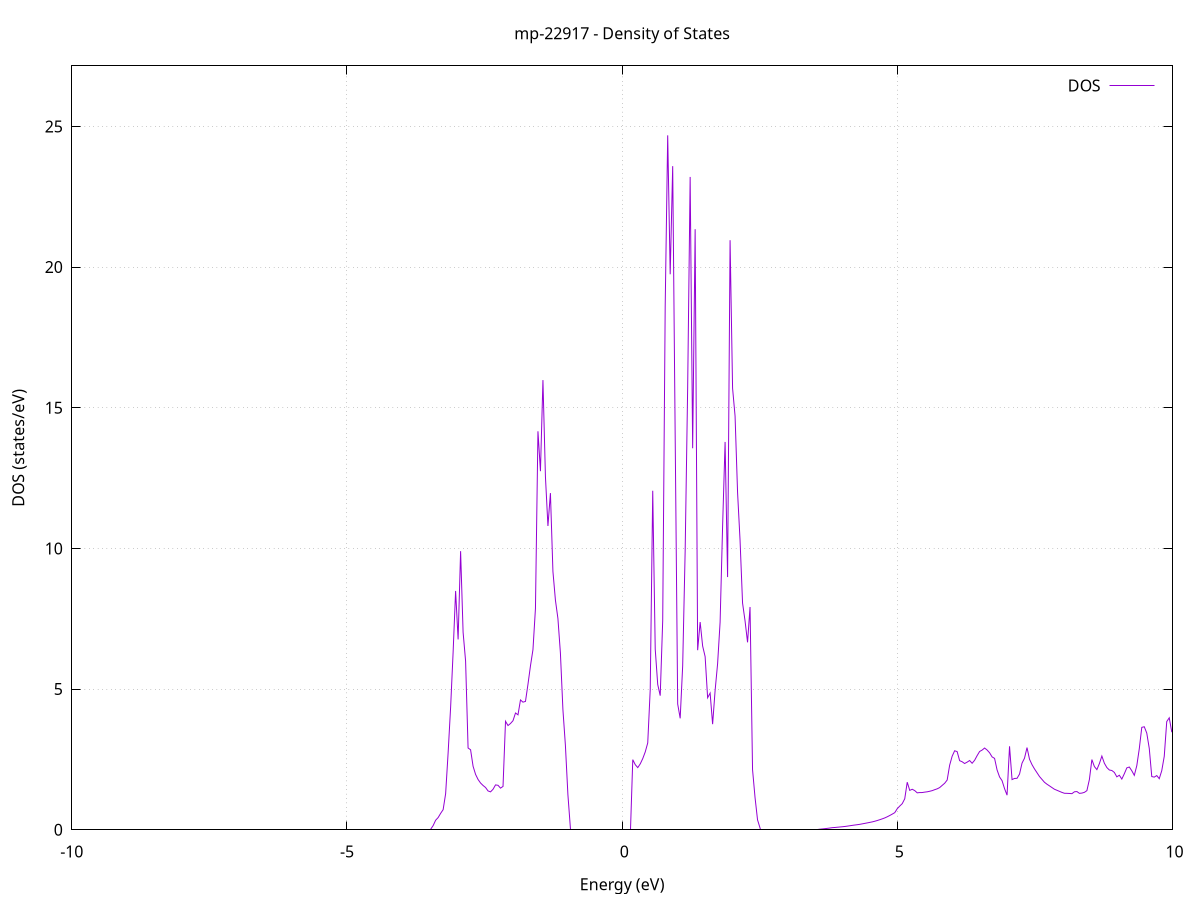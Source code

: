 set title 'mp-22917 - Density of States'
set xlabel 'Energy (eV)'
set ylabel 'DOS (states/eV)'
set grid
set xrange [-10:10]
set yrange [0:27.153]
set xzeroaxis lt -1
set terminal png size 800,600
set output 'mp-22917_dos_gnuplot.png'
plot '-' using 1:2 with lines title 'DOS'
-70.081000 0.000000
-70.035600 0.000000
-69.990300 0.000000
-69.944900 0.000000
-69.899600 0.000000
-69.854300 0.000000
-69.808900 0.000000
-69.763600 0.000000
-69.718300 0.000000
-69.672900 0.000000
-69.627600 0.000000
-69.582200 0.000000
-69.536900 0.000000
-69.491600 0.000000
-69.446200 0.000000
-69.400900 0.000000
-69.355500 0.000000
-69.310200 0.000000
-69.264900 0.000000
-69.219500 0.000000
-69.174200 0.000000
-69.128900 0.000000
-69.083500 0.000000
-69.038200 0.000000
-68.992800 0.000000
-68.947500 0.000000
-68.902200 0.000000
-68.856800 0.000000
-68.811500 0.000000
-68.766200 0.000000
-68.720800 0.000000
-68.675500 0.000000
-68.630100 0.000000
-68.584800 0.000000
-68.539500 0.000000
-68.494100 0.000000
-68.448800 0.000000
-68.403400 0.000000
-68.358100 0.000000
-68.312800 0.000000
-68.267400 0.000000
-68.222100 0.000000
-68.176800 0.000000
-68.131400 0.000000
-68.086100 0.000000
-68.040700 0.000000
-67.995400 0.000000
-67.950100 0.000000
-67.904700 0.000000
-67.859400 0.000000
-67.814100 0.000000
-67.768700 0.000000
-67.723400 0.000000
-67.678000 0.000000
-67.632700 0.000000
-67.587400 0.000000
-67.542000 0.000000
-67.496700 0.000000
-67.451300 0.000000
-67.406000 0.000000
-67.360700 0.000000
-67.315300 0.000000
-67.270000 0.000000
-67.224700 0.000000
-67.179300 0.000000
-67.134000 0.000000
-67.088600 0.000000
-67.043300 0.000000
-66.998000 0.000000
-66.952600 0.000000
-66.907300 0.000000
-66.862000 0.000000
-66.816600 0.000000
-66.771300 0.000000
-66.725900 0.000000
-66.680600 0.000000
-66.635300 0.000000
-66.589900 0.000000
-66.544600 0.000000
-66.499200 0.000000
-66.453900 0.000000
-66.408600 0.000000
-66.363200 0.000000
-66.317900 0.000000
-66.272600 0.000000
-66.227200 0.000000
-66.181900 0.000000
-66.136500 0.000000
-66.091200 0.000000
-66.045900 0.000000
-66.000500 0.000000
-65.955200 327.697500
-65.909900 0.000000
-65.864500 0.000000
-65.819200 0.000000
-65.773800 0.000000
-65.728500 0.000000
-65.683200 0.000000
-65.637800 0.000000
-65.592500 0.000000
-65.547100 0.000000
-65.501800 0.000000
-65.456500 0.000000
-65.411100 0.000000
-65.365800 0.000000
-65.320500 0.000000
-65.275100 0.000000
-65.229800 0.000000
-65.184400 0.000000
-65.139100 0.000000
-65.093800 0.000000
-65.048400 0.000000
-65.003100 0.000000
-64.957800 0.000000
-64.912400 0.000000
-64.867100 0.000000
-64.821700 0.000000
-64.776400 0.000000
-64.731100 0.000000
-64.685700 0.000000
-64.640400 0.000000
-64.595000 0.000000
-64.549700 0.000000
-64.504400 0.000000
-64.459000 0.000000
-64.413700 0.000000
-64.368400 0.000000
-64.323000 0.000000
-64.277700 0.000000
-64.232300 0.000000
-64.187000 0.000000
-64.141700 0.000000
-64.096300 0.000000
-64.051000 0.000000
-64.005700 0.000000
-63.960300 0.000000
-63.915000 0.000000
-63.869600 0.000000
-63.824300 0.000000
-63.779000 0.000000
-63.733600 0.000000
-63.688300 0.000000
-63.642900 0.000000
-63.597600 0.000000
-63.552300 0.000000
-63.506900 0.000000
-63.461600 0.000000
-63.416300 0.000000
-63.370900 0.000000
-63.325600 0.000000
-63.280200 0.000000
-63.234900 0.000000
-63.189600 0.000000
-63.144200 0.000000
-63.098900 0.000000
-63.053600 0.000000
-63.008200 0.000000
-62.962900 0.000000
-62.917500 0.000000
-62.872200 0.000000
-62.826900 0.000000
-62.781500 0.000000
-62.736200 0.000000
-62.690800 0.000000
-62.645500 0.000000
-62.600200 0.000000
-62.554800 0.000000
-62.509500 0.000000
-62.464200 0.000000
-62.418800 0.000000
-62.373500 0.000000
-62.328100 0.000000
-62.282800 0.000000
-62.237500 0.000000
-62.192100 0.000000
-62.146800 0.000000
-62.101500 0.000000
-62.056100 0.000000
-62.010800 0.000000
-61.965400 0.000000
-61.920100 0.000000
-61.874800 0.000000
-61.829400 0.000000
-61.784100 0.000000
-61.738700 0.000000
-61.693400 0.000000
-61.648100 0.000000
-61.602700 0.000000
-61.557400 0.000000
-61.512100 0.000000
-61.466700 0.000000
-61.421400 0.000000
-61.376000 0.000000
-61.330700 0.000000
-61.285400 0.000000
-61.240000 0.000000
-61.194700 0.000000
-61.149400 0.000000
-61.104000 0.000000
-61.058700 0.000000
-61.013300 0.000000
-60.968000 0.000000
-60.922700 0.000000
-60.877300 0.000000
-60.832000 0.000000
-60.786700 0.000000
-60.741300 0.000000
-60.696000 0.000000
-60.650600 0.000000
-60.605300 0.000000
-60.560000 0.000000
-60.514600 0.000000
-60.469300 0.000000
-60.423900 0.000000
-60.378600 0.000000
-60.333300 0.000000
-60.287900 0.000000
-60.242600 0.000000
-60.197300 0.000000
-60.151900 0.000000
-60.106600 0.000000
-60.061200 0.000000
-60.015900 0.000000
-59.970600 0.000000
-59.925200 0.000000
-59.879900 0.000000
-59.834600 0.000000
-59.789200 0.000000
-59.743900 0.000000
-59.698500 0.000000
-59.653200 0.000000
-59.607900 0.000000
-59.562500 0.000000
-59.517200 0.000000
-59.471800 0.000000
-59.426500 0.000000
-59.381200 0.000000
-59.335800 0.000000
-59.290500 0.000000
-59.245200 0.000000
-59.199800 0.000000
-59.154500 0.000000
-59.109100 0.000000
-59.063800 0.000000
-59.018500 0.000000
-58.973100 0.000000
-58.927800 0.000000
-58.882500 0.000000
-58.837100 0.000000
-58.791800 0.000000
-58.746400 0.000000
-58.701100 0.000000
-58.655800 0.000000
-58.610400 0.000000
-58.565100 0.000000
-58.519700 0.000000
-58.474400 0.000000
-58.429100 0.000000
-58.383700 0.000000
-58.338400 0.000000
-58.293100 0.000000
-58.247700 0.000000
-58.202400 0.000000
-58.157000 0.000000
-58.111700 0.000000
-58.066400 0.000000
-58.021000 0.000000
-57.975700 0.000000
-57.930400 0.000000
-57.885000 0.000000
-57.839700 0.000000
-57.794300 0.000000
-57.749000 0.000000
-57.703700 0.000000
-57.658300 0.000000
-57.613000 0.000000
-57.567600 0.000000
-57.522300 0.000000
-57.477000 0.000000
-57.431600 0.000000
-57.386300 0.000000
-57.341000 0.000000
-57.295600 0.000000
-57.250300 0.000000
-57.204900 0.000000
-57.159600 0.000000
-57.114300 0.000000
-57.068900 0.000000
-57.023600 0.000000
-56.978300 0.000000
-56.932900 0.000000
-56.887600 0.000000
-56.842200 0.000000
-56.796900 0.000000
-56.751600 0.000000
-56.706200 0.000000
-56.660900 0.000000
-56.615500 0.000000
-56.570200 0.000000
-56.524900 0.000000
-56.479500 0.000000
-56.434200 0.000000
-56.388900 0.000000
-56.343500 0.000000
-56.298200 0.000000
-56.252800 0.000000
-56.207500 0.000000
-56.162200 0.000000
-56.116800 0.000000
-56.071500 0.000000
-56.026200 0.000000
-55.980800 0.000000
-55.935500 0.000000
-55.890100 0.000000
-55.844800 0.000000
-55.799500 0.000000
-55.754100 0.000000
-55.708800 0.000000
-55.663400 0.000000
-55.618100 0.000000
-55.572800 0.000000
-55.527400 0.000000
-55.482100 0.000000
-55.436800 0.000000
-55.391400 0.000000
-55.346100 0.000000
-55.300700 0.000000
-55.255400 0.000000
-55.210100 0.000000
-55.164700 0.000000
-55.119400 0.000000
-55.074100 0.000000
-55.028700 0.000000
-54.983400 0.000000
-54.938000 0.000000
-54.892700 0.000000
-54.847400 0.000000
-54.802000 0.000000
-54.756700 0.000000
-54.711300 0.000000
-54.666000 0.000000
-54.620700 0.000000
-54.575300 0.000000
-54.530000 0.000000
-54.484700 0.000000
-54.439300 0.000000
-54.394000 0.000000
-54.348600 0.000000
-54.303300 0.000000
-54.258000 0.000000
-54.212600 0.000000
-54.167300 0.000000
-54.122000 0.000000
-54.076600 0.000000
-54.031300 0.000000
-53.985900 0.000000
-53.940600 0.000000
-53.895300 0.000000
-53.849900 0.000000
-53.804600 0.000000
-53.759200 0.000000
-53.713900 0.000000
-53.668600 0.000000
-53.623200 0.000000
-53.577900 0.000000
-53.532600 0.000000
-53.487200 0.000000
-53.441900 0.000000
-53.396500 0.000000
-53.351200 0.000000
-53.305900 0.000000
-53.260500 0.000000
-53.215200 0.000000
-53.169900 0.000000
-53.124500 0.000000
-53.079200 0.000000
-53.033800 0.000000
-52.988500 0.000000
-52.943200 0.000000
-52.897800 0.000000
-52.852500 0.000000
-52.807200 0.000000
-52.761800 0.000000
-52.716500 0.000000
-52.671100 0.000000
-52.625800 0.000000
-52.580500 0.000000
-52.535100 0.000000
-52.489800 0.000000
-52.444400 0.000000
-52.399100 0.000000
-52.353800 0.000000
-52.308400 0.000000
-52.263100 0.000000
-52.217800 0.000000
-52.172400 0.000000
-52.127100 0.000000
-52.081700 0.000000
-52.036400 0.000000
-51.991100 0.000000
-51.945700 0.000000
-51.900400 0.000000
-51.855100 0.000000
-51.809700 0.000000
-51.764400 0.000000
-51.719000 0.000000
-51.673700 0.000000
-51.628400 0.000000
-51.583000 0.000000
-51.537700 0.000000
-51.492300 0.000000
-51.447000 0.000000
-51.401700 0.000000
-51.356300 0.000000
-51.311000 0.000000
-51.265700 0.000000
-51.220300 0.000000
-51.175000 0.000000
-51.129600 0.000000
-51.084300 0.000000
-51.039000 0.000000
-50.993600 0.000000
-50.948300 0.000000
-50.903000 0.000000
-50.857600 0.000000
-50.812300 0.000000
-50.766900 0.000000
-50.721600 0.000000
-50.676300 0.000000
-50.630900 0.000000
-50.585600 0.000000
-50.540200 0.000000
-50.494900 0.000000
-50.449600 0.000000
-50.404200 0.000000
-50.358900 0.000000
-50.313600 0.000000
-50.268200 0.000000
-50.222900 0.000000
-50.177500 0.000000
-50.132200 0.000000
-50.086900 0.000000
-50.041500 0.000000
-49.996200 0.000000
-49.950900 0.000000
-49.905500 0.000000
-49.860200 0.000000
-49.814800 0.000000
-49.769500 0.000000
-49.724200 0.000000
-49.678800 0.000000
-49.633500 0.000000
-49.588100 0.000000
-49.542800 0.000000
-49.497500 0.000000
-49.452100 0.000000
-49.406800 0.000000
-49.361500 0.000000
-49.316100 0.000000
-49.270800 0.000000
-49.225400 0.000000
-49.180100 0.000000
-49.134800 0.000000
-49.089400 0.000000
-49.044100 0.000000
-48.998800 0.000000
-48.953400 0.000000
-48.908100 0.000000
-48.862700 0.000000
-48.817400 0.000000
-48.772100 0.000000
-48.726700 0.000000
-48.681400 0.000000
-48.636000 0.000000
-48.590700 0.000000
-48.545400 0.000000
-48.500000 0.000000
-48.454700 0.000000
-48.409400 0.000000
-48.364000 0.000000
-48.318700 0.000000
-48.273300 0.000000
-48.228000 0.000000
-48.182700 0.000000
-48.137300 0.000000
-48.092000 0.000000
-48.046700 0.000000
-48.001300 0.000000
-47.956000 0.000000
-47.910600 0.000000
-47.865300 0.000000
-47.820000 0.000000
-47.774600 0.000000
-47.729300 0.000000
-47.683900 0.000000
-47.638600 0.000000
-47.593300 0.000000
-47.547900 0.000000
-47.502600 0.000000
-47.457300 0.000000
-47.411900 0.000000
-47.366600 0.000000
-47.321200 0.000000
-47.275900 0.000000
-47.230600 0.000000
-47.185200 0.000000
-47.139900 0.000000
-47.094600 0.000000
-47.049200 0.000000
-47.003900 0.000000
-46.958500 0.000000
-46.913200 0.000000
-46.867900 0.000000
-46.822500 0.000000
-46.777200 0.000000
-46.731800 0.000000
-46.686500 0.000000
-46.641200 0.000000
-46.595800 0.000000
-46.550500 0.000000
-46.505200 0.000000
-46.459800 0.000000
-46.414500 0.000000
-46.369100 0.000000
-46.323800 0.000000
-46.278500 0.000000
-46.233100 0.000000
-46.187800 0.000000
-46.142500 0.000000
-46.097100 0.000000
-46.051800 0.000000
-46.006400 0.000000
-45.961100 0.000000
-45.915800 0.000000
-45.870400 0.000000
-45.825100 0.000000
-45.779700 0.000000
-45.734400 0.000000
-45.689100 0.000000
-45.643700 0.000000
-45.598400 0.000000
-45.553100 0.000000
-45.507700 0.000000
-45.462400 0.000000
-45.417000 0.000000
-45.371700 0.000000
-45.326400 0.000000
-45.281000 0.000000
-45.235700 0.000000
-45.190400 0.000000
-45.145000 0.000000
-45.099700 0.000000
-45.054300 0.000000
-45.009000 0.000000
-44.963700 0.000000
-44.918300 0.000000
-44.873000 0.000000
-44.827700 0.000000
-44.782300 0.000000
-44.737000 0.000000
-44.691600 0.000000
-44.646300 0.000000
-44.601000 0.000000
-44.555600 0.000000
-44.510300 0.000000
-44.464900 0.000000
-44.419600 0.000000
-44.374300 0.000000
-44.328900 0.000000
-44.283600 0.000000
-44.238300 0.000000
-44.192900 0.000000
-44.147600 0.000000
-44.102200 0.000000
-44.056900 0.000000
-44.011600 0.000000
-43.966200 0.000000
-43.920900 0.000000
-43.875600 0.000000
-43.830200 0.000000
-43.784900 0.000000
-43.739500 0.000000
-43.694200 0.000000
-43.648900 0.000000
-43.603500 0.000000
-43.558200 0.000000
-43.512800 0.000000
-43.467500 0.000000
-43.422200 0.000000
-43.376800 0.000000
-43.331500 0.000000
-43.286200 0.000000
-43.240800 0.000000
-43.195500 0.000000
-43.150100 0.000000
-43.104800 0.000000
-43.059500 0.000000
-43.014100 0.000000
-42.968800 0.000000
-42.923500 0.000000
-42.878100 0.000000
-42.832800 0.000000
-42.787400 0.000000
-42.742100 0.000000
-42.696800 0.000000
-42.651400 0.000000
-42.606100 0.000000
-42.560700 0.000000
-42.515400 0.000000
-42.470100 0.000000
-42.424700 0.000000
-42.379400 0.000000
-42.334100 0.000000
-42.288700 0.000000
-42.243400 0.000000
-42.198000 0.000000
-42.152700 0.000000
-42.107400 0.000000
-42.062000 0.000000
-42.016700 0.000000
-41.971400 0.000000
-41.926000 0.000000
-41.880700 0.000000
-41.835300 0.000000
-41.790000 0.000000
-41.744700 0.000000
-41.699300 0.000000
-41.654000 0.000000
-41.608600 0.000000
-41.563300 0.000000
-41.518000 0.000000
-41.472600 0.000000
-41.427300 0.000000
-41.382000 0.000000
-41.336600 0.000000
-41.291300 0.000000
-41.245900 0.000000
-41.200600 0.000000
-41.155300 0.000000
-41.109900 0.000000
-41.064600 0.000000
-41.019300 0.000000
-40.973900 0.000000
-40.928600 0.000000
-40.883200 0.000000
-40.837900 0.000000
-40.792600 0.000000
-40.747200 0.000000
-40.701900 0.000000
-40.656500 0.000000
-40.611200 0.000000
-40.565900 0.000000
-40.520500 0.000000
-40.475200 0.000000
-40.429900 0.000000
-40.384500 0.000000
-40.339200 0.000000
-40.293800 0.000000
-40.248500 0.000000
-40.203200 0.000000
-40.157800 0.000000
-40.112500 0.000000
-40.067200 0.000000
-40.021800 0.000000
-39.976500 0.000000
-39.931100 0.000000
-39.885800 0.000000
-39.840500 0.000000
-39.795100 0.000000
-39.749800 0.000000
-39.704400 0.000000
-39.659100 0.000000
-39.613800 0.000000
-39.568400 0.000000
-39.523100 0.000000
-39.477800 0.000000
-39.432400 0.000000
-39.387100 0.000000
-39.341700 0.000000
-39.296400 0.000000
-39.251100 0.000000
-39.205700 0.000000
-39.160400 0.000000
-39.115100 0.000000
-39.069700 0.000000
-39.024400 0.000000
-38.979000 0.000000
-38.933700 0.000000
-38.888400 0.000000
-38.843000 0.000000
-38.797700 0.000000
-38.752300 0.000000
-38.707000 0.000000
-38.661700 0.000000
-38.616300 0.000000
-38.571000 0.000000
-38.525700 0.000000
-38.480300 0.000000
-38.435000 0.000000
-38.389600 0.000000
-38.344300 0.000000
-38.299000 0.000000
-38.253600 0.000000
-38.208300 0.000000
-38.163000 0.000000
-38.117600 0.000000
-38.072300 0.000000
-38.026900 0.000000
-37.981600 0.000000
-37.936300 0.000000
-37.890900 0.000000
-37.845600 0.000000
-37.800200 0.000000
-37.754900 0.000000
-37.709600 0.000000
-37.664200 0.000000
-37.618900 0.000000
-37.573600 0.000000
-37.528200 0.000000
-37.482900 0.000000
-37.437500 0.000000
-37.392200 0.000000
-37.346900 0.000000
-37.301500 0.000000
-37.256200 0.000000
-37.210900 0.000000
-37.165500 0.000000
-37.120200 0.000000
-37.074800 0.000000
-37.029500 0.000000
-36.984200 0.000000
-36.938800 0.000000
-36.893500 0.000000
-36.848100 0.000000
-36.802800 0.000000
-36.757500 0.000000
-36.712100 0.000000
-36.666800 0.000000
-36.621500 0.000000
-36.576100 0.000000
-36.530800 0.000000
-36.485400 0.000000
-36.440100 0.000000
-36.394800 0.000000
-36.349400 0.000000
-36.304100 0.000000
-36.258800 0.000000
-36.213400 0.000000
-36.168100 0.000000
-36.122700 0.000000
-36.077400 0.000000
-36.032100 0.000000
-35.986700 0.000000
-35.941400 0.000000
-35.896100 0.000000
-35.850700 0.000000
-35.805400 0.000000
-35.760000 0.000000
-35.714700 0.000000
-35.669400 0.000000
-35.624000 0.000000
-35.578700 0.000000
-35.533300 0.000000
-35.488000 0.000000
-35.442700 0.000000
-35.397300 0.000000
-35.352000 0.000000
-35.306700 0.000000
-35.261300 0.000000
-35.216000 0.000000
-35.170600 0.000000
-35.125300 0.000000
-35.080000 0.000000
-35.034600 0.000000
-34.989300 0.000000
-34.944000 0.000000
-34.898600 0.000000
-34.853300 0.000000
-34.807900 0.000000
-34.762600 0.000000
-34.717300 0.000000
-34.671900 0.000000
-34.626600 0.000000
-34.581200 0.000000
-34.535900 0.000000
-34.490600 0.000000
-34.445200 0.000000
-34.399900 0.000000
-34.354600 0.000000
-34.309200 0.000000
-34.263900 0.000000
-34.218500 0.000000
-34.173200 0.000000
-34.127900 0.000000
-34.082500 0.000000
-34.037200 0.000000
-33.991900 0.000000
-33.946500 0.000000
-33.901200 0.000000
-33.855800 0.000000
-33.810500 0.000000
-33.765200 0.000000
-33.719800 0.000000
-33.674500 0.000000
-33.629100 0.000000
-33.583800 0.000000
-33.538500 0.000000
-33.493100 0.000000
-33.447800 0.000000
-33.402500 0.000000
-33.357100 0.000000
-33.311800 0.000000
-33.266400 0.000000
-33.221100 0.000000
-33.175800 0.000000
-33.130400 0.000000
-33.085100 0.000000
-33.039800 0.000000
-32.994400 0.000000
-32.949100 0.000000
-32.903700 0.000000
-32.858400 0.000000
-32.813100 0.000000
-32.767700 0.000000
-32.722400 0.000000
-32.677000 0.000000
-32.631700 0.000000
-32.586400 0.000000
-32.541000 0.000000
-32.495700 0.000000
-32.450400 0.000000
-32.405000 0.000000
-32.359700 0.000000
-32.314300 0.000000
-32.269000 0.000000
-32.223700 0.000000
-32.178300 0.000000
-32.133000 0.000000
-32.087700 0.000000
-32.042300 0.000000
-31.997000 0.000000
-31.951600 0.000000
-31.906300 0.000000
-31.861000 0.000000
-31.815600 0.000000
-31.770300 0.000000
-31.724900 0.000000
-31.679600 0.000000
-31.634300 0.000000
-31.588900 0.000000
-31.543600 0.000000
-31.498300 0.000000
-31.452900 0.000000
-31.407600 0.000000
-31.362200 0.000000
-31.316900 0.000000
-31.271600 0.000000
-31.226200 0.000000
-31.180900 0.000000
-31.135600 0.000000
-31.090200 0.000000
-31.044900 0.000000
-30.999500 0.000000
-30.954200 0.000000
-30.908900 0.000000
-30.863500 0.000000
-30.818200 0.000000
-30.772800 0.000000
-30.727500 0.000000
-30.682200 0.000000
-30.636800 0.000000
-30.591500 0.000000
-30.546200 0.000000
-30.500800 0.000000
-30.455500 0.000000
-30.410100 0.000000
-30.364800 0.000000
-30.319500 0.000000
-30.274100 0.000000
-30.228800 0.000000
-30.183500 0.000000
-30.138100 0.000000
-30.092800 0.000000
-30.047400 0.000000
-30.002100 0.000000
-29.956800 0.000000
-29.911400 0.000000
-29.866100 0.000000
-29.820700 0.000000
-29.775400 0.000000
-29.730100 0.000000
-29.684700 0.000000
-29.639400 0.000000
-29.594100 0.000000
-29.548700 0.000000
-29.503400 0.000000
-29.458000 0.000000
-29.412700 0.000000
-29.367400 0.000000
-29.322000 0.000000
-29.276700 0.000000
-29.231400 0.000000
-29.186000 0.000000
-29.140700 0.000000
-29.095300 0.000000
-29.050000 0.000000
-29.004700 0.000000
-28.959300 0.000000
-28.914000 0.000000
-28.868600 0.000000
-28.823300 0.000000
-28.778000 0.000000
-28.732600 0.000000
-28.687300 0.000000
-28.642000 0.000000
-28.596600 0.000000
-28.551300 0.000000
-28.505900 0.000000
-28.460600 0.000000
-28.415300 0.000000
-28.369900 0.000000
-28.324600 0.000000
-28.279300 0.000000
-28.233900 0.000000
-28.188600 0.000000
-28.143200 0.000000
-28.097900 0.000000
-28.052600 0.000000
-28.007200 0.000000
-27.961900 0.000000
-27.916600 0.000000
-27.871200 0.000000
-27.825900 0.000000
-27.780500 0.000000
-27.735200 0.000000
-27.689900 0.000000
-27.644500 0.000000
-27.599200 0.000000
-27.553800 0.000000
-27.508500 0.000000
-27.463200 0.000000
-27.417800 0.000000
-27.372500 0.000000
-27.327200 0.000000
-27.281800 0.000000
-27.236500 0.000000
-27.191100 0.000000
-27.145800 0.000000
-27.100500 0.000000
-27.055100 0.000000
-27.009800 0.000000
-26.964500 0.000000
-26.919100 0.000000
-26.873800 0.000000
-26.828400 0.000000
-26.783100 0.000000
-26.737800 0.000000
-26.692400 0.000000
-26.647100 0.000000
-26.601700 0.000000
-26.556400 0.000000
-26.511100 0.000000
-26.465700 0.000000
-26.420400 0.000000
-26.375100 0.000000
-26.329700 0.000000
-26.284400 0.000000
-26.239000 0.000000
-26.193700 0.000000
-26.148400 0.000000
-26.103000 0.000000
-26.057700 0.000000
-26.012400 0.000000
-25.967000 0.000000
-25.921700 0.000000
-25.876300 0.000000
-25.831000 0.000000
-25.785700 0.000000
-25.740300 0.000000
-25.695000 0.000000
-25.649600 0.000000
-25.604300 0.000000
-25.559000 0.000000
-25.513600 0.000000
-25.468300 0.000000
-25.423000 0.000000
-25.377600 0.000000
-25.332300 0.000000
-25.286900 0.000000
-25.241600 0.000000
-25.196300 0.000000
-25.150900 0.000000
-25.105600 0.000000
-25.060300 0.000000
-25.014900 0.000000
-24.969600 0.000000
-24.924200 0.000000
-24.878900 0.000000
-24.833600 0.000000
-24.788200 0.000000
-24.742900 0.000000
-24.697500 0.000000
-24.652200 0.000000
-24.606900 0.000000
-24.561500 0.000000
-24.516200 0.000000
-24.470900 0.000000
-24.425500 0.000000
-24.380200 0.000000
-24.334800 0.000000
-24.289500 0.000000
-24.244200 0.000000
-24.198800 0.000000
-24.153500 0.000000
-24.108200 0.000000
-24.062800 0.000000
-24.017500 0.000000
-23.972100 0.000000
-23.926800 0.000000
-23.881500 0.000000
-23.836100 0.000000
-23.790800 0.000000
-23.745400 0.000000
-23.700100 0.000000
-23.654800 0.000000
-23.609400 0.000000
-23.564100 0.000000
-23.518800 0.000000
-23.473400 0.000000
-23.428100 0.000000
-23.382700 0.000000
-23.337400 0.000000
-23.292100 0.000000
-23.246700 0.000000
-23.201400 0.000000
-23.156100 0.000000
-23.110700 0.000000
-23.065400 0.000000
-23.020000 0.000000
-22.974700 0.000000
-22.929400 0.000000
-22.884000 0.000000
-22.838700 0.000000
-22.793300 0.000000
-22.748000 0.000000
-22.702700 0.000000
-22.657300 0.000000
-22.612000 0.000000
-22.566700 0.000000
-22.521300 0.000000
-22.476000 0.000000
-22.430600 0.000000
-22.385300 0.000000
-22.340000 0.000000
-22.294600 0.000000
-22.249300 0.000000
-22.204000 0.000000
-22.158600 0.000000
-22.113300 0.000000
-22.067900 0.000000
-22.022600 0.000000
-21.977300 0.000000
-21.931900 0.000000
-21.886600 0.000000
-21.841200 0.000000
-21.795900 0.000000
-21.750600 0.000000
-21.705200 0.000000
-21.659900 0.000000
-21.614600 0.000000
-21.569200 0.000000
-21.523900 0.000000
-21.478500 0.000000
-21.433200 0.000000
-21.387900 0.000000
-21.342500 0.000000
-21.297200 0.000000
-21.251900 0.000000
-21.206500 0.000000
-21.161200 0.000000
-21.115800 0.000000
-21.070500 0.000000
-21.025200 0.000000
-20.979800 0.000000
-20.934500 0.000000
-20.889100 0.000000
-20.843800 0.000000
-20.798500 0.000000
-20.753100 0.000000
-20.707800 0.000000
-20.662500 0.000000
-20.617100 0.000000
-20.571800 0.000000
-20.526400 0.000000
-20.481100 0.000000
-20.435800 0.000000
-20.390400 0.000000
-20.345100 0.000000
-20.299800 0.000000
-20.254400 0.000000
-20.209100 0.000000
-20.163700 0.000000
-20.118400 0.000000
-20.073100 0.000000
-20.027700 0.000000
-19.982400 0.000000
-19.937100 0.000000
-19.891700 0.000000
-19.846400 0.000000
-19.801000 0.000000
-19.755700 0.000000
-19.710400 0.000000
-19.665000 0.000000
-19.619700 0.000000
-19.574300 0.000000
-19.529000 0.000000
-19.483700 0.000000
-19.438300 0.000000
-19.393000 0.000000
-19.347700 0.000000
-19.302300 0.000000
-19.257000 0.000000
-19.211600 0.000000
-19.166300 0.000000
-19.121000 0.000000
-19.075600 0.000000
-19.030300 0.000000
-18.985000 0.000000
-18.939600 0.000000
-18.894300 0.000000
-18.848900 0.000000
-18.803600 0.000000
-18.758300 0.000000
-18.712900 0.000000
-18.667600 0.000000
-18.622200 0.000000
-18.576900 0.000000
-18.531600 0.000000
-18.486200 0.000000
-18.440900 0.000000
-18.395600 0.000000
-18.350200 0.000000
-18.304900 0.000000
-18.259500 0.000000
-18.214200 0.000000
-18.168900 0.000000
-18.123500 0.000000
-18.078200 0.000000
-18.032900 0.000000
-17.987500 0.000000
-17.942200 0.000000
-17.896800 0.000000
-17.851500 0.000000
-17.806200 0.000000
-17.760800 0.000000
-17.715500 0.000000
-17.670100 0.000000
-17.624800 0.000000
-17.579500 0.000000
-17.534100 0.000000
-17.488800 0.000000
-17.443500 0.000000
-17.398100 0.000000
-17.352800 0.000000
-17.307400 0.000000
-17.262100 0.000000
-17.216800 0.000000
-17.171400 0.000000
-17.126100 0.000000
-17.080800 0.000000
-17.035400 0.000000
-16.990100 0.000000
-16.944700 0.000000
-16.899400 0.000000
-16.854100 0.000000
-16.808700 0.000000
-16.763400 0.000000
-16.718000 0.000000
-16.672700 0.000000
-16.627400 0.000000
-16.582000 0.000000
-16.536700 0.000000
-16.491400 0.000000
-16.446000 0.000000
-16.400700 0.000000
-16.355300 0.000000
-16.310000 0.000000
-16.264700 0.000000
-16.219300 0.000000
-16.174000 0.000000
-16.128700 0.000000
-16.083300 0.000000
-16.038000 0.000000
-15.992600 0.000000
-15.947300 0.000000
-15.902000 0.000000
-15.856600 0.000000
-15.811300 0.000000
-15.765900 0.000000
-15.720600 0.000000
-15.675300 0.000000
-15.629900 0.000000
-15.584600 0.000000
-15.539300 0.000000
-15.493900 0.000000
-15.448600 0.000000
-15.403200 0.000000
-15.357900 0.000000
-15.312600 0.000000
-15.267200 0.000000
-15.221900 0.000000
-15.176600 0.000000
-15.131200 0.000000
-15.085900 0.000000
-15.040500 0.000000
-14.995200 0.000000
-14.949900 0.000000
-14.904500 0.000000
-14.859200 0.000000
-14.813800 0.000000
-14.768500 0.000000
-14.723200 0.000000
-14.677800 0.000000
-14.632500 0.000000
-14.587200 0.000000
-14.541800 0.000000
-14.496500 0.000000
-14.451100 0.000000
-14.405800 0.000000
-14.360500 0.000000
-14.315100 0.000000
-14.269800 0.000000
-14.224500 0.000000
-14.179100 0.000000
-14.133800 0.000000
-14.088400 0.000000
-14.043100 0.000000
-13.997800 0.000000
-13.952400 0.000000
-13.907100 0.000000
-13.861700 0.000000
-13.816400 0.000000
-13.771100 0.000000
-13.725700 0.000000
-13.680400 0.000000
-13.635100 0.000000
-13.589700 0.000000
-13.544400 0.000000
-13.499000 0.000000
-13.453700 0.000000
-13.408400 0.000000
-13.363000 0.972300
-13.317700 1.568000
-13.272400 2.231100
-13.227000 3.020200
-13.181700 3.321200
-13.136300 3.711000
-13.091000 4.236900
-13.045700 6.401500
-13.000300 10.528700
-12.955000 16.270800
-12.909600 18.772900
-12.864300 12.435500
-12.819000 7.794500
-12.773600 0.000000
-12.728300 0.000000
-12.683000 0.000000
-12.637600 0.000000
-12.592300 0.000000
-12.546900 0.000000
-12.501600 0.000000
-12.456300 0.000000
-12.410900 0.000000
-12.365600 0.000000
-12.320300 0.000000
-12.274900 0.000000
-12.229600 0.000000
-12.184200 0.000000
-12.138900 0.000000
-12.093600 0.000000
-12.048200 0.000000
-12.002900 0.000000
-11.957500 0.000000
-11.912200 0.000000
-11.866900 0.000000
-11.821500 0.000000
-11.776200 0.000000
-11.730900 0.000000
-11.685500 0.000000
-11.640200 0.000000
-11.594800 0.000000
-11.549500 0.000000
-11.504200 0.000000
-11.458800 0.000000
-11.413500 0.000000
-11.368200 0.000000
-11.322800 0.000000
-11.277500 0.000000
-11.232100 0.000000
-11.186800 0.000000
-11.141500 0.000000
-11.096100 0.000000
-11.050800 0.000000
-11.005500 0.000000
-10.960100 0.000000
-10.914800 0.000000
-10.869400 0.000000
-10.824100 0.000000
-10.778800 0.000000
-10.733400 0.000000
-10.688100 0.000000
-10.642700 0.000000
-10.597400 0.000000
-10.552100 0.000000
-10.506700 0.000000
-10.461400 0.000000
-10.416100 0.000000
-10.370700 0.000000
-10.325400 0.000000
-10.280000 0.000000
-10.234700 0.000000
-10.189400 0.000000
-10.144000 0.000000
-10.098700 0.000000
-10.053400 0.000000
-10.008000 0.000000
-9.962700 0.000000
-9.917300 0.000000
-9.872000 0.000000
-9.826700 0.000000
-9.781300 0.000000
-9.736000 0.000000
-9.690600 0.000000
-9.645300 0.000000
-9.600000 0.000000
-9.554600 0.000000
-9.509300 0.000000
-9.464000 0.000000
-9.418600 0.000000
-9.373300 0.000000
-9.327900 0.000000
-9.282600 0.000000
-9.237300 0.000000
-9.191900 0.000000
-9.146600 0.000000
-9.101300 0.000000
-9.055900 0.000000
-9.010600 0.000000
-8.965200 0.000000
-8.919900 0.000000
-8.874600 0.000000
-8.829200 0.000000
-8.783900 0.000000
-8.738500 0.000000
-8.693200 0.000000
-8.647900 0.000000
-8.602500 0.000000
-8.557200 0.000000
-8.511900 0.000000
-8.466500 0.000000
-8.421200 0.000000
-8.375800 0.000000
-8.330500 0.000000
-8.285200 0.000000
-8.239800 0.000000
-8.194500 0.000000
-8.149200 0.000000
-8.103800 0.000000
-8.058500 0.000000
-8.013100 0.000000
-7.967800 0.000000
-7.922500 0.000000
-7.877100 0.000000
-7.831800 0.000000
-7.786400 0.000000
-7.741100 0.000000
-7.695800 0.000000
-7.650400 0.000000
-7.605100 0.000000
-7.559800 0.000000
-7.514400 0.000000
-7.469100 0.000000
-7.423700 0.000000
-7.378400 0.000000
-7.333100 0.000000
-7.287700 0.000000
-7.242400 0.000000
-7.197100 0.000000
-7.151700 0.000000
-7.106400 0.000000
-7.061000 0.000000
-7.015700 0.000000
-6.970400 0.000000
-6.925000 0.000000
-6.879700 0.000000
-6.834300 0.000000
-6.789000 0.000000
-6.743700 0.000000
-6.698300 0.000000
-6.653000 0.000000
-6.607700 0.000000
-6.562300 0.000000
-6.517000 0.000000
-6.471600 0.000000
-6.426300 0.000000
-6.381000 0.000000
-6.335600 0.000000
-6.290300 0.000000
-6.245000 0.000000
-6.199600 0.000000
-6.154300 0.000000
-6.108900 0.000000
-6.063600 0.000000
-6.018300 0.000000
-5.972900 0.000000
-5.927600 0.000000
-5.882200 0.000000
-5.836900 0.000000
-5.791600 0.000000
-5.746200 0.000000
-5.700900 0.000000
-5.655600 0.000000
-5.610200 0.000000
-5.564900 0.000000
-5.519500 0.000000
-5.474200 0.000000
-5.428900 0.000000
-5.383500 0.000000
-5.338200 0.000000
-5.292900 0.000000
-5.247500 0.000000
-5.202200 0.000000
-5.156800 0.000000
-5.111500 0.000000
-5.066200 0.000000
-5.020800 0.000000
-4.975500 0.000000
-4.930100 0.000000
-4.884800 0.000000
-4.839500 0.000000
-4.794100 0.000000
-4.748800 0.000000
-4.703500 0.000000
-4.658100 0.000000
-4.612800 0.000000
-4.567400 0.000000
-4.522100 0.000000
-4.476800 0.000000
-4.431400 0.000000
-4.386100 0.000000
-4.340800 0.000000
-4.295400 0.000000
-4.250100 0.000000
-4.204700 0.000000
-4.159400 0.000000
-4.114100 0.000000
-4.068700 0.000000
-4.023400 0.000000
-3.978000 0.000000
-3.932700 0.000000
-3.887400 0.000000
-3.842000 0.000000
-3.796700 0.000000
-3.751400 0.000000
-3.706000 0.000000
-3.660700 0.000000
-3.615300 0.000000
-3.570000 0.000000
-3.524700 0.000000
-3.479300 0.000000
-3.434000 0.149600
-3.388700 0.339100
-3.343300 0.434700
-3.298000 0.583100
-3.252600 0.715900
-3.207300 1.282200
-3.162000 2.735800
-3.116600 4.357700
-3.071300 6.308800
-3.026000 8.489300
-2.980600 6.766100
-2.935300 9.904600
-2.889900 7.021000
-2.844600 5.997700
-2.799300 2.906800
-2.753900 2.844200
-2.708600 2.258200
-2.663200 1.968600
-2.617900 1.787400
-2.572600 1.661900
-2.527200 1.574900
-2.481900 1.502500
-2.436600 1.380100
-2.391200 1.347900
-2.345900 1.440200
-2.300500 1.595100
-2.255200 1.580500
-2.209900 1.480600
-2.164500 1.541200
-2.119200 3.857200
-2.073900 3.704700
-2.028500 3.777900
-1.983200 3.876400
-1.937800 4.150600
-1.892500 4.086200
-1.847200 4.614500
-1.801800 4.536300
-1.756500 4.563200
-1.711100 5.172300
-1.665800 5.827000
-1.620500 6.402800
-1.575100 7.865900
-1.529800 14.164100
-1.484500 12.747200
-1.439100 15.984400
-1.393800 12.551200
-1.348400 10.798700
-1.303100 11.968300
-1.257800 9.183100
-1.212400 8.161800
-1.167100 7.511600
-1.121800 6.283900
-1.076400 4.274700
-1.031100 3.003800
-0.985700 1.252100
-0.940400 0.000000
-0.895100 0.000000
-0.849700 0.000000
-0.804400 0.000000
-0.759000 0.000000
-0.713700 0.000000
-0.668400 0.000000
-0.623000 0.000000
-0.577700 0.000000
-0.532400 0.000000
-0.487000 0.000000
-0.441700 0.000000
-0.396300 0.000000
-0.351000 0.000000
-0.305700 0.000000
-0.260300 0.000000
-0.215000 0.000000
-0.169700 0.000000
-0.124300 0.000000
-0.079000 0.000000
-0.033600 0.000000
0.011700 0.000000
0.057000 0.000000
0.102400 0.000000
0.147700 0.000000
0.193100 2.492500
0.238400 2.313500
0.283700 2.209800
0.329100 2.342900
0.374400 2.530800
0.419700 2.766800
0.465100 3.088000
0.510400 4.986700
0.555800 12.050200
0.601100 6.417000
0.646400 5.164200
0.691800 4.767100
0.737100 7.442900
0.782400 18.618900
0.827800 24.684500
0.873100 19.746200
0.918500 23.588300
0.963800 13.967000
1.009100 4.471800
1.054500 3.960800
1.099800 5.825500
1.145200 9.933400
1.190500 15.712700
1.235800 23.204300
1.281200 13.560100
1.326500 21.348000
1.371800 6.382900
1.417200 7.383700
1.462500 6.532800
1.507900 6.154600
1.553200 4.693300
1.598500 4.859100
1.643900 3.753600
1.689200 4.950800
1.734500 5.903000
1.779900 7.379700
1.825200 10.778700
1.870600 13.786500
1.915900 8.982200
1.961200 20.955500
2.006600 15.694800
2.051900 14.705400
2.097300 11.988400
2.142600 10.286000
2.187900 8.059700
2.233300 7.423200
2.278600 6.663100
2.323900 7.918900
2.369300 2.138500
2.414600 1.148200
2.460000 0.353600
2.505300 0.000000
2.550600 0.000000
2.596000 0.000000
2.641300 0.000000
2.686600 0.000000
2.732000 0.000000
2.777300 0.000000
2.822700 0.000000
2.868000 0.000000
2.913300 0.000000
2.958700 0.000000
3.004000 0.000000
3.049400 0.000000
3.094700 0.000000
3.140000 0.000000
3.185400 0.000000
3.230700 0.000000
3.276000 0.000000
3.321400 0.000000
3.366700 0.000000
3.412100 0.000000
3.457400 0.000000
3.502700 0.000000
3.548100 0.000000
3.593400 0.021500
3.638700 0.030100
3.684100 0.039800
3.729400 0.050700
3.774800 0.062500
3.820100 0.075500
3.865400 0.081700
3.910800 0.090600
3.956100 0.099100
4.001500 0.107400
4.046800 0.117500
4.092100 0.129700
4.137500 0.143200
4.182800 0.156800
4.228100 0.169200
4.273500 0.181000
4.318800 0.193800
4.364200 0.210700
4.409500 0.227600
4.454800 0.244900
4.500200 0.262900
4.545500 0.280800
4.590800 0.303500
4.636200 0.329600
4.681500 0.357900
4.726900 0.388800
4.772200 0.421600
4.817500 0.462500
4.862900 0.508100
4.908200 0.556800
4.953500 0.609000
4.998900 0.750600
5.044200 0.843000
5.089600 0.929200
5.134900 1.103200
5.180200 1.691700
5.225600 1.400500
5.270900 1.440100
5.316300 1.392500
5.361600 1.313000
5.406900 1.323100
5.452300 1.323800
5.497600 1.338200
5.542900 1.349700
5.588300 1.369000
5.633600 1.391100
5.679000 1.425300
5.724300 1.455300
5.769600 1.500300
5.815000 1.577700
5.860300 1.653600
5.905600 1.767900
5.951000 2.296600
5.996300 2.614500
6.041700 2.808800
6.087000 2.777900
6.132300 2.456600
6.177700 2.418100
6.223000 2.355400
6.268400 2.403900
6.313700 2.462100
6.359000 2.364000
6.404400 2.470000
6.449700 2.634400
6.495000 2.782100
6.540400 2.832600
6.585700 2.905700
6.631100 2.835500
6.676400 2.736900
6.721700 2.591000
6.767100 2.538000
6.812400 2.127100
6.857700 1.877900
6.903100 1.746200
6.948400 1.461800
6.993800 1.230400
7.039100 2.967100
7.084400 1.784200
7.129800 1.824400
7.175100 1.829600
7.220500 1.979300
7.265800 2.367500
7.311100 2.546100
7.356500 2.920900
7.401800 2.508600
7.447100 2.315400
7.492500 2.162700
7.537800 2.028300
7.583200 1.893200
7.628500 1.790800
7.673800 1.688200
7.719200 1.619900
7.764500 1.560800
7.809800 1.500500
7.855200 1.440700
7.900500 1.403900
7.945900 1.365800
7.991200 1.328200
8.036500 1.297700
8.081900 1.295300
8.127200 1.290900
8.172600 1.283900
8.217900 1.349700
8.263200 1.358900
8.308600 1.294400
8.353900 1.304100
8.399200 1.330300
8.444600 1.390800
8.489900 1.786500
8.535300 2.495300
8.580600 2.247900
8.625900 2.138400
8.671300 2.351100
8.716600 2.620200
8.761900 2.365700
8.807300 2.211800
8.852600 2.124800
8.898000 2.107200
8.943300 2.038300
8.988600 1.882100
9.034000 1.938500
9.079300 1.802600
9.124700 1.991200
9.170000 2.200200
9.215300 2.230800
9.260700 2.098100
9.306000 1.934300
9.351300 2.279900
9.396700 2.882200
9.442000 3.640500
9.487400 3.661900
9.532700 3.435400
9.578000 2.890200
9.623400 1.891000
9.668700 1.872200
9.714000 1.926300
9.759400 1.816000
9.804700 2.099700
9.850100 2.610100
9.895400 3.845700
9.940700 3.980100
9.986100 3.484700
10.031400 3.441600
10.076800 2.701300
10.122100 2.738400
10.167400 2.606400
10.212800 2.436400
10.258100 2.432400
10.303400 2.671100
10.348800 2.405000
10.394100 2.336100
10.439500 2.315700
10.484800 2.252700
10.530100 2.406300
10.575500 2.344700
10.620800 2.247100
10.666100 2.311500
10.711500 2.673500
10.756800 3.084300
10.802200 3.738100
10.847500 2.975300
10.892800 2.777300
10.938200 2.932200
10.983500 3.097200
11.028900 3.691600
11.074200 3.137000
11.119500 2.890700
11.164900 3.066800
11.210200 2.513100
11.255500 2.466700
11.300900 2.721000
11.346200 2.894100
11.391600 2.683700
11.436900 2.554900
11.482200 2.485400
11.527600 2.317900
11.572900 2.423000
11.618200 2.485700
11.663600 2.529100
11.708900 2.590100
11.754300 2.433900
11.799600 2.341200
11.844900 2.154100
11.890300 2.076100
11.935600 1.972800
11.981000 1.964100
12.026300 2.021700
12.071600 2.141200
12.117000 2.313100
12.162300 2.183200
12.207600 2.163000
12.253000 2.156900
12.298300 2.184900
12.343700 2.159800
12.389000 2.021200
12.434300 1.979200
12.479700 2.076900
12.525000 2.060600
12.570300 2.123300
12.615700 2.151900
12.661000 2.270000
12.706400 2.198500
12.751700 2.203900
12.797000 2.304600
12.842400 2.304700
12.887700 2.318800
12.933100 2.361200
12.978400 2.366900
13.023700 2.415900
13.069100 2.554900
13.114400 2.651200
13.159700 2.809100
13.205100 3.020100
13.250400 3.677700
13.295800 3.636300
13.341100 3.252900
13.386400 2.766200
13.431800 2.453800
13.477100 2.277800
13.522400 2.197900
13.567800 2.168700
13.613100 1.986600
13.658500 2.088900
13.703800 1.967300
13.749100 1.914800
13.794500 2.120400
13.839800 2.742700
13.885100 2.640000
13.930500 2.447600
13.975800 2.294800
14.021200 1.949400
14.066500 1.842100
14.111800 1.876200
14.157200 1.844100
14.202500 1.931600
14.247900 1.939600
14.293200 1.993300
14.338500 1.990100
14.383900 1.938200
14.429200 1.964500
14.474500 2.139400
14.519900 2.526800
14.565200 2.284900
14.610600 2.359100
14.655900 2.177200
14.701200 2.132800
14.746600 2.004100
14.791900 1.973800
14.837200 2.061100
14.882600 2.183500
14.927900 2.342800
14.973300 2.524000
15.018600 2.339600
15.063900 2.479700
15.109300 2.753200
15.154600 2.447400
15.200000 2.231000
15.245300 2.132600
15.290600 2.097700
15.336000 2.063000
15.381300 1.931600
15.426600 1.988400
15.472000 1.562300
15.517300 1.077100
15.562700 0.823200
15.608000 0.653300
15.653300 0.511800
15.698700 0.420700
15.744000 0.368000
15.789300 0.328100
15.834700 0.301500
15.880000 0.285200
15.925400 0.183100
15.970700 0.156000
16.016000 0.144900
16.061400 0.137300
16.106700 0.125600
16.152100 0.114300
16.197400 0.103500
16.242700 0.074700
16.288100 0.064100
16.333400 0.048900
16.378700 0.041300
16.424100 0.034100
16.469400 0.041500
16.514800 0.000000
16.560100 0.000000
16.605400 0.000000
16.650800 0.000000
16.696100 0.000000
16.741400 0.000000
16.786800 0.000000
16.832100 0.000000
16.877500 0.000000
16.922800 0.000000
16.968100 0.000000
17.013500 0.000000
17.058800 0.000000
17.104200 0.000000
17.149500 0.000000
17.194800 0.000000
17.240200 0.000000
17.285500 0.000000
17.330800 0.000000
17.376200 0.000000
17.421500 0.000000
17.466900 0.000000
17.512200 0.000000
17.557500 0.000000
17.602900 0.000000
17.648200 0.000000
17.693500 0.000000
17.738900 0.000000
17.784200 0.000000
17.829600 0.000000
17.874900 0.000000
17.920200 0.000000
17.965600 0.000000
18.010900 0.000000
18.056300 0.000000
18.101600 0.000000
18.146900 0.000000
18.192300 0.000000
18.237600 0.000000
18.282900 0.000000
18.328300 0.000000
18.373600 0.000000
18.419000 0.000000
18.464300 0.000000
18.509600 0.000000
18.555000 0.000000
18.600300 0.000000
18.645600 0.000000
18.691000 0.000000
18.736300 0.000000
18.781700 0.000000
18.827000 0.000000
18.872300 0.000000
18.917700 0.000000
18.963000 0.000000
19.008400 0.000000
19.053700 0.000000
19.099000 0.000000
19.144400 0.000000
19.189700 0.000000
19.235000 0.000000
19.280400 0.000000
19.325700 0.000000
19.371100 0.000000
19.416400 0.000000
19.461700 0.000000
19.507100 0.000000
19.552400 0.000000
19.597700 0.000000
19.643100 0.000000
19.688400 0.000000
19.733800 0.000000
19.779100 0.000000
19.824400 0.000000
19.869800 0.000000
19.915100 0.000000
19.960500 0.000000
20.005800 0.000000
20.051100 0.000000
20.096500 0.000000
20.141800 0.000000
20.187100 0.000000
20.232500 0.000000
20.277800 0.000000
20.323200 0.000000
20.368500 0.000000
20.413800 0.000000
20.459200 0.000000
20.504500 0.000000
20.549800 0.000000
20.595200 0.000000
e
